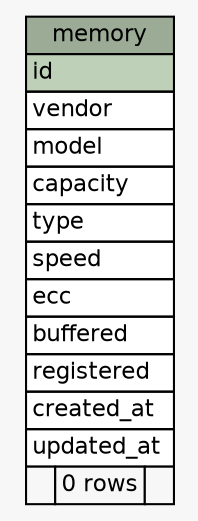 // dot 2.40.1 on Linux 5.0.0-23-generic
// SchemaSpy rev 590
digraph "memory" {
  graph [
    rankdir="RL"
    bgcolor="#f7f7f7"
    nodesep="0.18"
    ranksep="0.46"
    fontname="Helvetica"
    fontsize="11"
  ];
  node [
    fontname="Helvetica"
    fontsize="11"
    shape="plaintext"
  ];
  edge [
    arrowsize="0.8"
  ];
  "memory" [
    label=<
    <TABLE BORDER="0" CELLBORDER="1" CELLSPACING="0" BGCOLOR="#ffffff">
      <TR><TD COLSPAN="3" BGCOLOR="#9bab96" ALIGN="CENTER">memory</TD></TR>
      <TR><TD PORT="id" COLSPAN="3" BGCOLOR="#bed1b8" ALIGN="LEFT">id</TD></TR>
      <TR><TD PORT="vendor" COLSPAN="3" ALIGN="LEFT">vendor</TD></TR>
      <TR><TD PORT="model" COLSPAN="3" ALIGN="LEFT">model</TD></TR>
      <TR><TD PORT="capacity" COLSPAN="3" ALIGN="LEFT">capacity</TD></TR>
      <TR><TD PORT="type" COLSPAN="3" ALIGN="LEFT">type</TD></TR>
      <TR><TD PORT="speed" COLSPAN="3" ALIGN="LEFT">speed</TD></TR>
      <TR><TD PORT="ecc" COLSPAN="3" ALIGN="LEFT">ecc</TD></TR>
      <TR><TD PORT="buffered" COLSPAN="3" ALIGN="LEFT">buffered</TD></TR>
      <TR><TD PORT="registered" COLSPAN="3" ALIGN="LEFT">registered</TD></TR>
      <TR><TD PORT="created_at" COLSPAN="3" ALIGN="LEFT">created_at</TD></TR>
      <TR><TD PORT="updated_at" COLSPAN="3" ALIGN="LEFT">updated_at</TD></TR>
      <TR><TD ALIGN="LEFT" BGCOLOR="#f7f7f7">  </TD><TD ALIGN="RIGHT" BGCOLOR="#f7f7f7">0 rows</TD><TD ALIGN="RIGHT" BGCOLOR="#f7f7f7">  </TD></TR>
    </TABLE>>
    URL="tables/memory.html"
    tooltip="memory"
  ];
}
